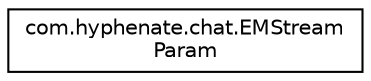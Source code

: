 digraph "类继承关系图"
{
  edge [fontname="Helvetica",fontsize="10",labelfontname="Helvetica",labelfontsize="10"];
  node [fontname="Helvetica",fontsize="10",shape=record];
  rankdir="LR";
  Node1 [label="com.hyphenate.chat.EMStream\lParam",height=0.2,width=0.4,color="black", fillcolor="white", style="filled",URL="$classcom_1_1hyphenate_1_1chat_1_1EMStreamParam.html"];
}
